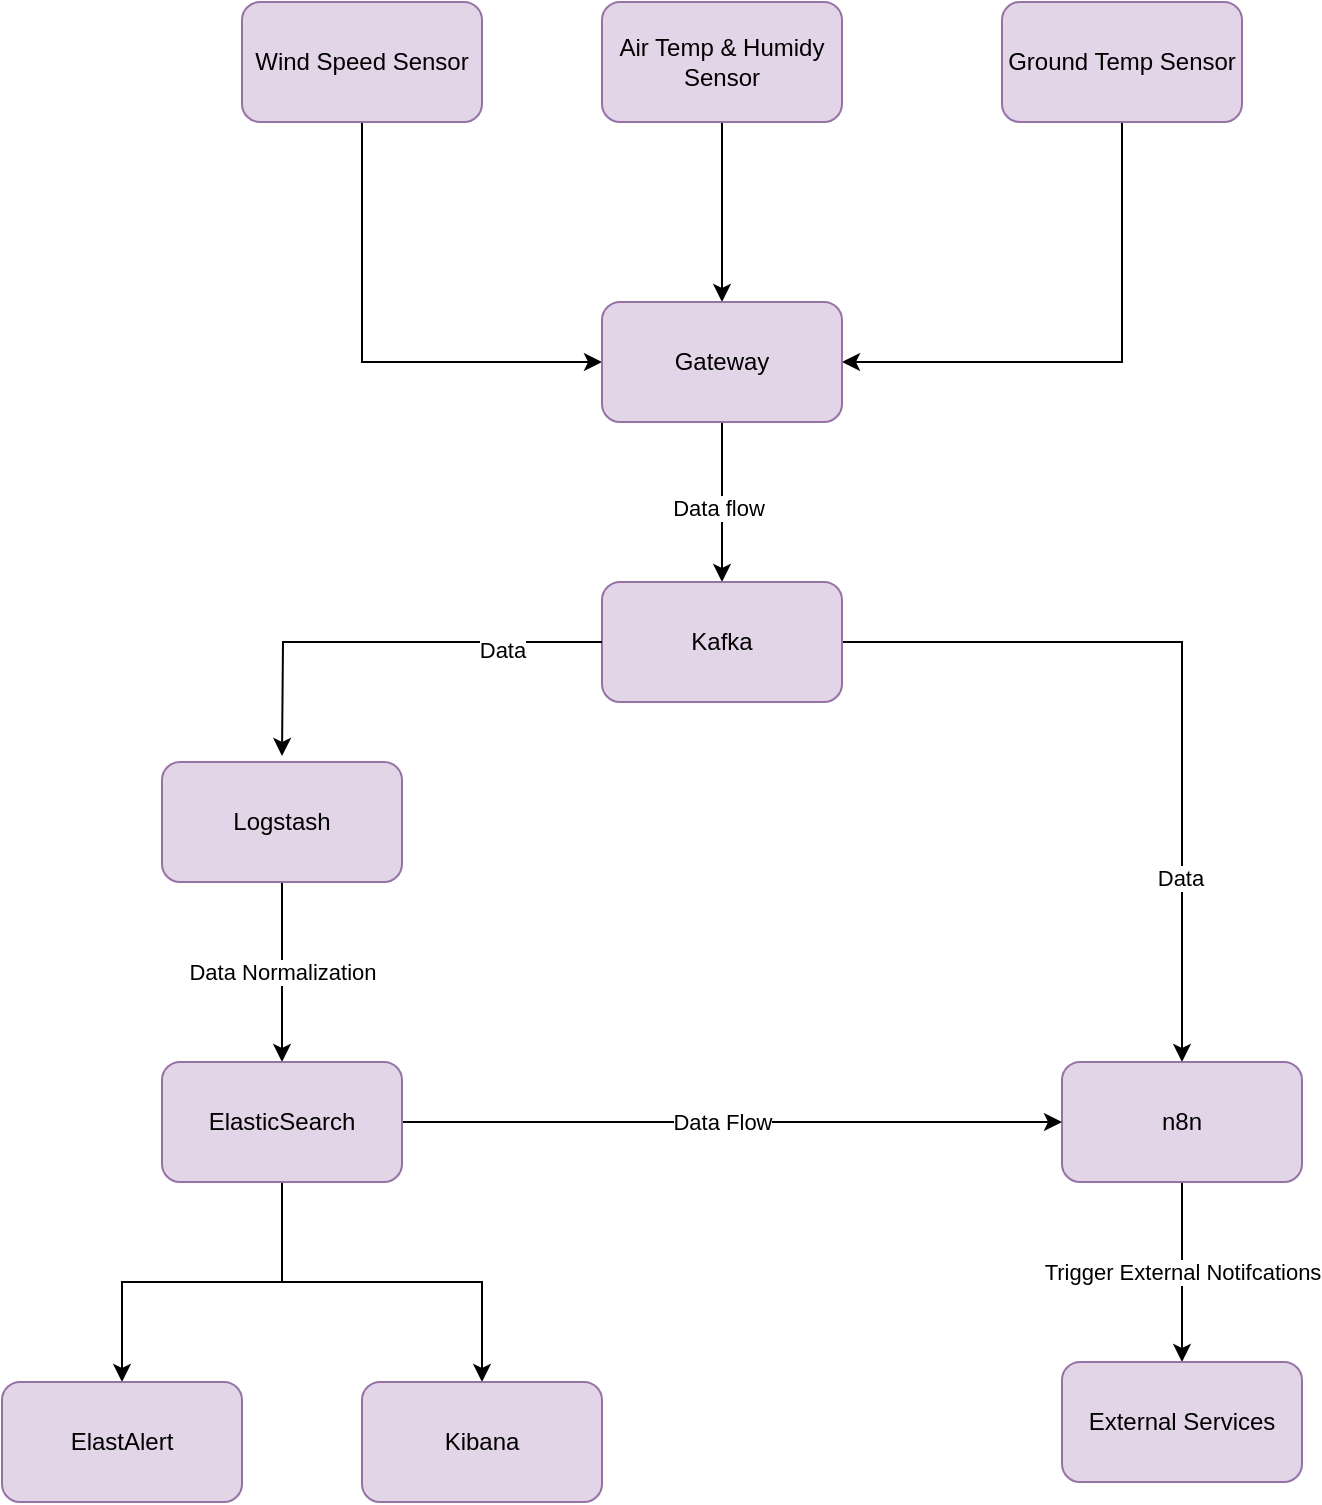 <mxfile version="24.5.5" type="github">
  <diagram name="Página-1" id="U9sVXNLi1cfzZMgELVTF">
    <mxGraphModel dx="1348" dy="557" grid="1" gridSize="10" guides="1" tooltips="1" connect="1" arrows="1" fold="1" page="1" pageScale="1" pageWidth="827" pageHeight="1169" math="0" shadow="0">
      <root>
        <mxCell id="0" />
        <mxCell id="1" parent="0" />
        <mxCell id="oxTX_q_KPrcElpraufrz-17" style="edgeStyle=orthogonalEdgeStyle;rounded=0;orthogonalLoop=1;jettySize=auto;html=1;exitX=0.5;exitY=1;exitDx=0;exitDy=0;entryX=0;entryY=0.5;entryDx=0;entryDy=0;" edge="1" parent="1" source="oxTX_q_KPrcElpraufrz-4" target="oxTX_q_KPrcElpraufrz-7">
          <mxGeometry relative="1" as="geometry" />
        </mxCell>
        <mxCell id="oxTX_q_KPrcElpraufrz-4" value="Wind Speed Sensor" style="rounded=1;whiteSpace=wrap;html=1;fillColor=#e1d5e7;strokeColor=#9673a6;" vertex="1" parent="1">
          <mxGeometry x="70" y="220" width="120" height="60" as="geometry" />
        </mxCell>
        <mxCell id="oxTX_q_KPrcElpraufrz-16" style="edgeStyle=orthogonalEdgeStyle;rounded=0;orthogonalLoop=1;jettySize=auto;html=1;exitX=0.5;exitY=1;exitDx=0;exitDy=0;entryX=0.5;entryY=0;entryDx=0;entryDy=0;" edge="1" parent="1" source="oxTX_q_KPrcElpraufrz-5" target="oxTX_q_KPrcElpraufrz-7">
          <mxGeometry relative="1" as="geometry" />
        </mxCell>
        <mxCell id="oxTX_q_KPrcElpraufrz-5" value="Air Temp &amp;amp; Humidy Sensor" style="rounded=1;whiteSpace=wrap;html=1;fillColor=#e1d5e7;strokeColor=#9673a6;" vertex="1" parent="1">
          <mxGeometry x="250" y="220" width="120" height="60" as="geometry" />
        </mxCell>
        <mxCell id="oxTX_q_KPrcElpraufrz-15" style="edgeStyle=orthogonalEdgeStyle;rounded=0;orthogonalLoop=1;jettySize=auto;html=1;exitX=0.5;exitY=1;exitDx=0;exitDy=0;entryX=1;entryY=0.5;entryDx=0;entryDy=0;" edge="1" parent="1" source="oxTX_q_KPrcElpraufrz-6" target="oxTX_q_KPrcElpraufrz-7">
          <mxGeometry relative="1" as="geometry" />
        </mxCell>
        <mxCell id="oxTX_q_KPrcElpraufrz-6" value="Ground Temp Sensor" style="rounded=1;whiteSpace=wrap;html=1;fillColor=#e1d5e7;strokeColor=#9673a6;" vertex="1" parent="1">
          <mxGeometry x="450" y="220" width="120" height="60" as="geometry" />
        </mxCell>
        <mxCell id="oxTX_q_KPrcElpraufrz-18" style="edgeStyle=orthogonalEdgeStyle;rounded=0;orthogonalLoop=1;jettySize=auto;html=1;exitX=0.5;exitY=1;exitDx=0;exitDy=0;entryX=0.5;entryY=0;entryDx=0;entryDy=0;" edge="1" parent="1" source="oxTX_q_KPrcElpraufrz-7" target="oxTX_q_KPrcElpraufrz-8">
          <mxGeometry relative="1" as="geometry" />
        </mxCell>
        <mxCell id="oxTX_q_KPrcElpraufrz-19" value="Data flow" style="edgeLabel;html=1;align=center;verticalAlign=middle;resizable=0;points=[];" vertex="1" connectable="0" parent="oxTX_q_KPrcElpraufrz-18">
          <mxGeometry x="0.06" y="-2" relative="1" as="geometry">
            <mxPoint as="offset" />
          </mxGeometry>
        </mxCell>
        <mxCell id="oxTX_q_KPrcElpraufrz-7" value="Gateway" style="rounded=1;whiteSpace=wrap;html=1;fillColor=#e1d5e7;strokeColor=#9673a6;" vertex="1" parent="1">
          <mxGeometry x="250" y="370" width="120" height="60" as="geometry" />
        </mxCell>
        <mxCell id="oxTX_q_KPrcElpraufrz-20" style="edgeStyle=orthogonalEdgeStyle;rounded=0;orthogonalLoop=1;jettySize=auto;html=1;exitX=1;exitY=0.5;exitDx=0;exitDy=0;entryX=0.5;entryY=0;entryDx=0;entryDy=0;" edge="1" parent="1" source="oxTX_q_KPrcElpraufrz-8" target="oxTX_q_KPrcElpraufrz-10">
          <mxGeometry relative="1" as="geometry" />
        </mxCell>
        <mxCell id="oxTX_q_KPrcElpraufrz-21" value="Data" style="edgeLabel;html=1;align=center;verticalAlign=middle;resizable=0;points=[];" vertex="1" connectable="0" parent="oxTX_q_KPrcElpraufrz-20">
          <mxGeometry x="0.516" y="-1" relative="1" as="geometry">
            <mxPoint as="offset" />
          </mxGeometry>
        </mxCell>
        <mxCell id="oxTX_q_KPrcElpraufrz-8" value="Kafka" style="rounded=1;whiteSpace=wrap;html=1;fillColor=#e1d5e7;strokeColor=#9673a6;" vertex="1" parent="1">
          <mxGeometry x="250" y="510" width="120" height="60" as="geometry" />
        </mxCell>
        <mxCell id="oxTX_q_KPrcElpraufrz-24" value="Data Normalization" style="edgeStyle=orthogonalEdgeStyle;rounded=0;orthogonalLoop=1;jettySize=auto;html=1;exitX=0.5;exitY=1;exitDx=0;exitDy=0;" edge="1" parent="1" source="oxTX_q_KPrcElpraufrz-9" target="oxTX_q_KPrcElpraufrz-12">
          <mxGeometry relative="1" as="geometry" />
        </mxCell>
        <mxCell id="oxTX_q_KPrcElpraufrz-9" value="Logstash" style="rounded=1;whiteSpace=wrap;html=1;fillColor=#e1d5e7;strokeColor=#9673a6;" vertex="1" parent="1">
          <mxGeometry x="30" y="600" width="120" height="60" as="geometry" />
        </mxCell>
        <mxCell id="oxTX_q_KPrcElpraufrz-29" value="Trigger External Notifcations" style="edgeStyle=orthogonalEdgeStyle;rounded=0;orthogonalLoop=1;jettySize=auto;html=1;exitX=0.5;exitY=1;exitDx=0;exitDy=0;entryX=0.5;entryY=0;entryDx=0;entryDy=0;" edge="1" parent="1" source="oxTX_q_KPrcElpraufrz-10" target="oxTX_q_KPrcElpraufrz-11">
          <mxGeometry relative="1" as="geometry" />
        </mxCell>
        <mxCell id="oxTX_q_KPrcElpraufrz-10" value="n8n" style="rounded=1;whiteSpace=wrap;html=1;fillColor=#e1d5e7;strokeColor=#9673a6;" vertex="1" parent="1">
          <mxGeometry x="480" y="750" width="120" height="60" as="geometry" />
        </mxCell>
        <mxCell id="oxTX_q_KPrcElpraufrz-11" value="External Services" style="rounded=1;whiteSpace=wrap;html=1;fillColor=#e1d5e7;strokeColor=#9673a6;" vertex="1" parent="1">
          <mxGeometry x="480" y="900" width="120" height="60" as="geometry" />
        </mxCell>
        <mxCell id="oxTX_q_KPrcElpraufrz-25" style="edgeStyle=orthogonalEdgeStyle;rounded=0;orthogonalLoop=1;jettySize=auto;html=1;exitX=0.5;exitY=1;exitDx=0;exitDy=0;entryX=0.5;entryY=0;entryDx=0;entryDy=0;" edge="1" parent="1" source="oxTX_q_KPrcElpraufrz-12" target="oxTX_q_KPrcElpraufrz-13">
          <mxGeometry relative="1" as="geometry" />
        </mxCell>
        <mxCell id="oxTX_q_KPrcElpraufrz-26" style="edgeStyle=orthogonalEdgeStyle;rounded=0;orthogonalLoop=1;jettySize=auto;html=1;exitX=0.5;exitY=1;exitDx=0;exitDy=0;entryX=0.5;entryY=0;entryDx=0;entryDy=0;" edge="1" parent="1" source="oxTX_q_KPrcElpraufrz-12" target="oxTX_q_KPrcElpraufrz-14">
          <mxGeometry relative="1" as="geometry" />
        </mxCell>
        <mxCell id="oxTX_q_KPrcElpraufrz-27" style="edgeStyle=orthogonalEdgeStyle;rounded=0;orthogonalLoop=1;jettySize=auto;html=1;exitX=1;exitY=0.5;exitDx=0;exitDy=0;" edge="1" parent="1" source="oxTX_q_KPrcElpraufrz-12" target="oxTX_q_KPrcElpraufrz-10">
          <mxGeometry relative="1" as="geometry" />
        </mxCell>
        <mxCell id="oxTX_q_KPrcElpraufrz-28" value="Data Flow" style="edgeLabel;html=1;align=center;verticalAlign=middle;resizable=0;points=[];" vertex="1" connectable="0" parent="oxTX_q_KPrcElpraufrz-27">
          <mxGeometry x="0.462" y="-1" relative="1" as="geometry">
            <mxPoint x="-81" y="-1" as="offset" />
          </mxGeometry>
        </mxCell>
        <mxCell id="oxTX_q_KPrcElpraufrz-12" value="ElasticSearch" style="rounded=1;whiteSpace=wrap;html=1;fillColor=#e1d5e7;strokeColor=#9673a6;" vertex="1" parent="1">
          <mxGeometry x="30" y="750" width="120" height="60" as="geometry" />
        </mxCell>
        <mxCell id="oxTX_q_KPrcElpraufrz-13" value="ElastAlert" style="rounded=1;whiteSpace=wrap;html=1;fillColor=#e1d5e7;strokeColor=#9673a6;" vertex="1" parent="1">
          <mxGeometry x="-50" y="910" width="120" height="60" as="geometry" />
        </mxCell>
        <mxCell id="oxTX_q_KPrcElpraufrz-14" value="Kibana" style="rounded=1;whiteSpace=wrap;html=1;fillColor=#e1d5e7;strokeColor=#9673a6;" vertex="1" parent="1">
          <mxGeometry x="130" y="910" width="120" height="60" as="geometry" />
        </mxCell>
        <mxCell id="oxTX_q_KPrcElpraufrz-22" style="edgeStyle=orthogonalEdgeStyle;rounded=0;orthogonalLoop=1;jettySize=auto;html=1;exitX=0;exitY=0.5;exitDx=0;exitDy=0;" edge="1" parent="1" source="oxTX_q_KPrcElpraufrz-8">
          <mxGeometry relative="1" as="geometry">
            <mxPoint x="90" y="597" as="targetPoint" />
          </mxGeometry>
        </mxCell>
        <mxCell id="oxTX_q_KPrcElpraufrz-23" value="Data" style="edgeLabel;html=1;align=center;verticalAlign=middle;resizable=0;points=[];" vertex="1" connectable="0" parent="oxTX_q_KPrcElpraufrz-22">
          <mxGeometry x="-0.537" y="4" relative="1" as="geometry">
            <mxPoint as="offset" />
          </mxGeometry>
        </mxCell>
      </root>
    </mxGraphModel>
  </diagram>
</mxfile>
